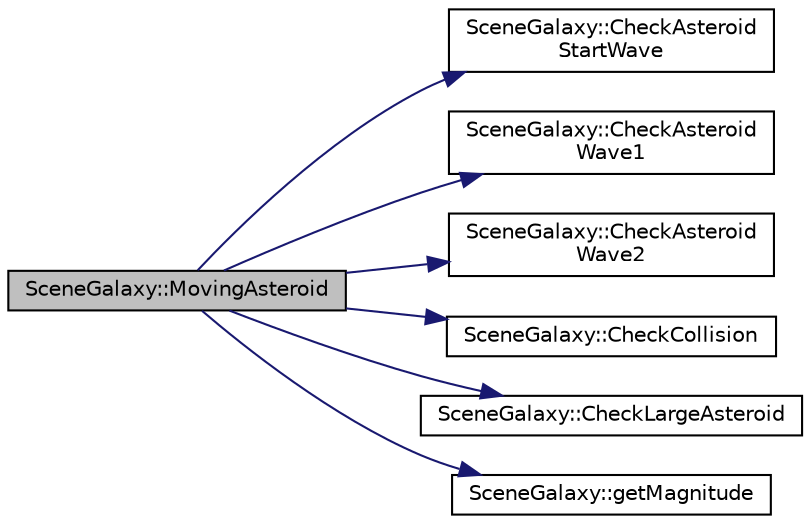 digraph "SceneGalaxy::MovingAsteroid"
{
  bgcolor="transparent";
  edge [fontname="Helvetica",fontsize="10",labelfontname="Helvetica",labelfontsize="10"];
  node [fontname="Helvetica",fontsize="10",shape=record];
  rankdir="LR";
  Node1 [label="SceneGalaxy::MovingAsteroid",height=0.2,width=0.4,color="black", fillcolor="grey75", style="filled", fontcolor="black"];
  Node1 -> Node2 [color="midnightblue",fontsize="10",style="solid",fontname="Helvetica"];
  Node2 [label="SceneGalaxy::CheckAsteroid\lStartWave",height=0.2,width=0.4,color="black",URL="$classSceneGalaxy.html#acccf25e9e8694ba361761418f88b0a7f",tooltip="SceneGalaxy CheckAsteroidStartWave function. "];
  Node1 -> Node3 [color="midnightblue",fontsize="10",style="solid",fontname="Helvetica"];
  Node3 [label="SceneGalaxy::CheckAsteroid\lWave1",height=0.2,width=0.4,color="black",URL="$classSceneGalaxy.html#a5f461f562535453e8b3fe9fc7b62b906",tooltip="SceneGalaxy CheckAsteroidWave1 function. "];
  Node1 -> Node4 [color="midnightblue",fontsize="10",style="solid",fontname="Helvetica"];
  Node4 [label="SceneGalaxy::CheckAsteroid\lWave2",height=0.2,width=0.4,color="black",URL="$classSceneGalaxy.html#af90d3d15c34567313a7d26ba2ef5a228",tooltip="SceneGalaxy CheckAsteoidWave2 function. "];
  Node1 -> Node5 [color="midnightblue",fontsize="10",style="solid",fontname="Helvetica"];
  Node5 [label="SceneGalaxy::CheckCollision",height=0.2,width=0.4,color="black",URL="$classSceneGalaxy.html#af259ddd2c3243975ce403588062fa363",tooltip="SceneGalaxy CheckCollision function. "];
  Node1 -> Node6 [color="midnightblue",fontsize="10",style="solid",fontname="Helvetica"];
  Node6 [label="SceneGalaxy::CheckLargeAsteroid",height=0.2,width=0.4,color="black",URL="$classSceneGalaxy.html#a8a4b54b6e1d6cecd7f5872bd817e95ae",tooltip="SceneGalaxy CheckLargeAsteroid function. "];
  Node1 -> Node7 [color="midnightblue",fontsize="10",style="solid",fontname="Helvetica"];
  Node7 [label="SceneGalaxy::getMagnitude",height=0.2,width=0.4,color="black",URL="$classSceneGalaxy.html#ac010581c63e5fe8110702052132d7d58",tooltip="SceneGalaxy getMagnitude function. "];
}
